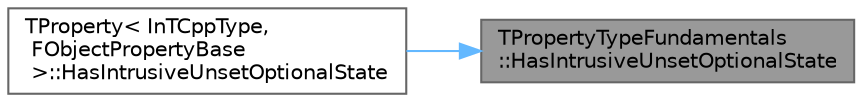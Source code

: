 digraph "TPropertyTypeFundamentals::HasIntrusiveUnsetOptionalState"
{
 // INTERACTIVE_SVG=YES
 // LATEX_PDF_SIZE
  bgcolor="transparent";
  edge [fontname=Helvetica,fontsize=10,labelfontname=Helvetica,labelfontsize=10];
  node [fontname=Helvetica,fontsize=10,shape=box,height=0.2,width=0.4];
  rankdir="RL";
  Node1 [id="Node000001",label="TPropertyTypeFundamentals\l::HasIntrusiveUnsetOptionalState",height=0.2,width=0.4,color="gray40", fillcolor="grey60", style="filled", fontcolor="black",tooltip=" "];
  Node1 -> Node2 [id="edge1_Node000001_Node000002",dir="back",color="steelblue1",style="solid",tooltip=" "];
  Node2 [id="Node000002",label="TProperty\< InTCppType,\l FObjectPropertyBase\l \>::HasIntrusiveUnsetOptionalState",height=0.2,width=0.4,color="grey40", fillcolor="white", style="filled",URL="$d1/dc3/classTProperty.html#aafd3af9e28fb5b1d3defc955dfff787e",tooltip=" "];
}
